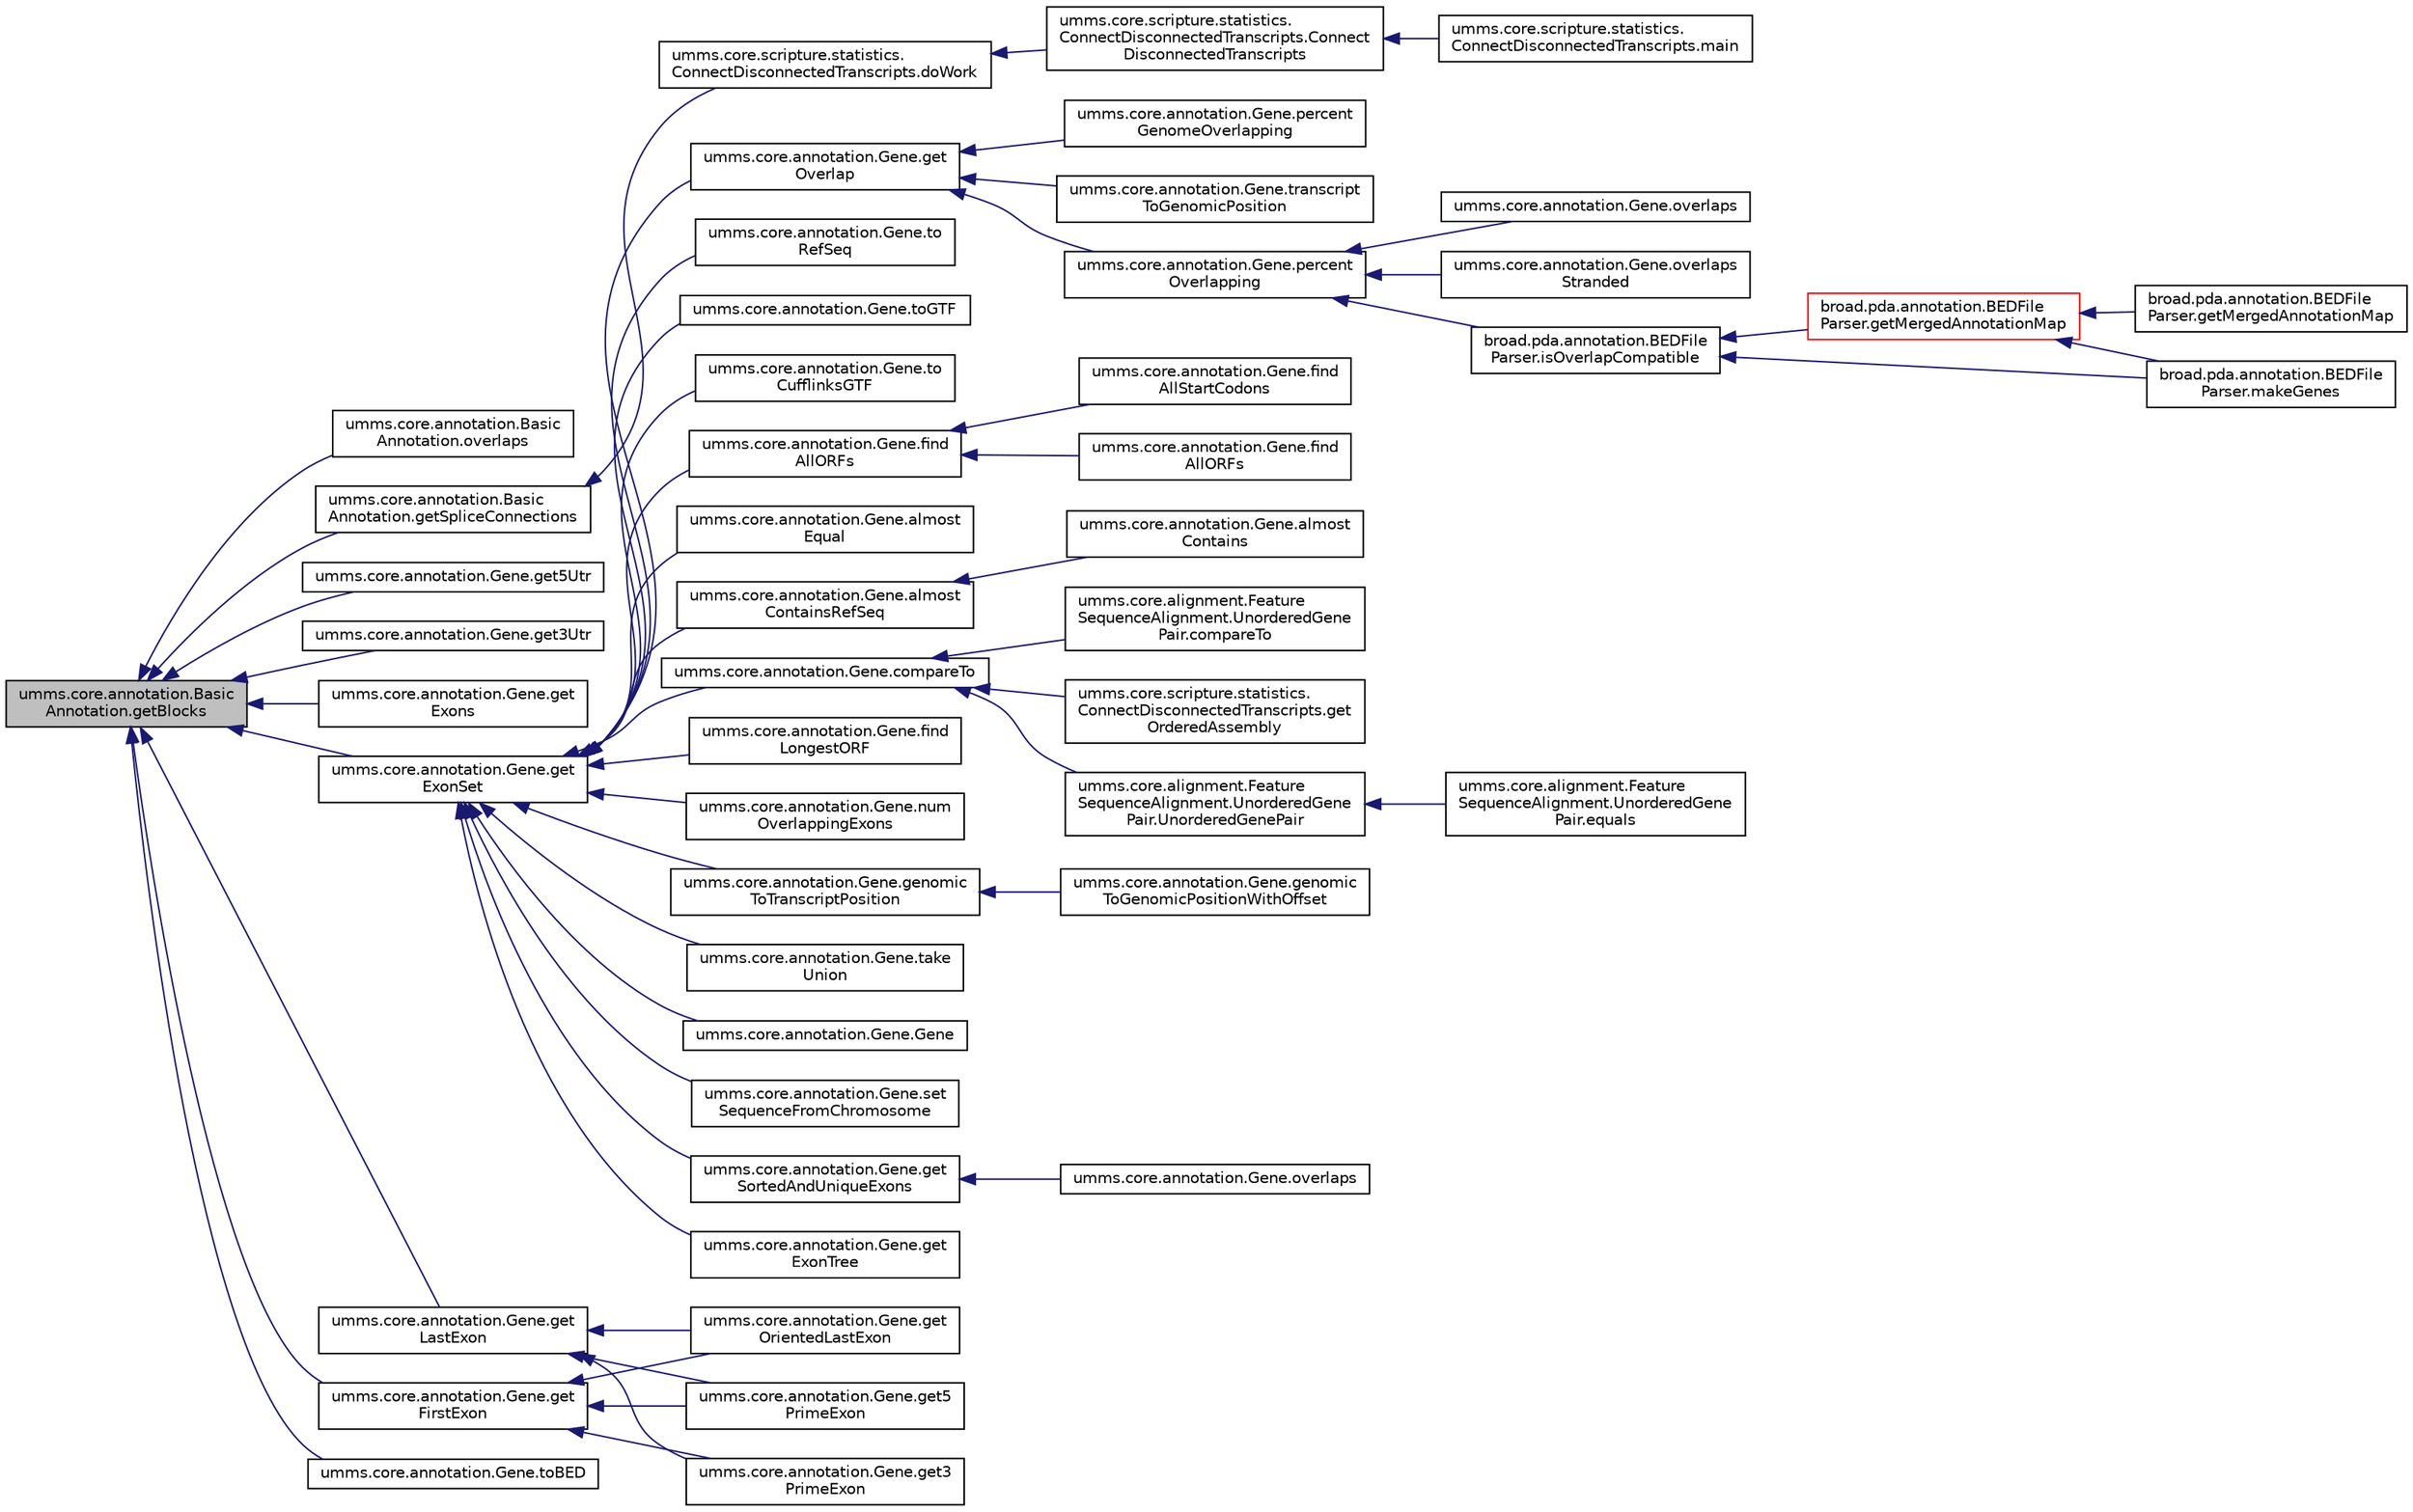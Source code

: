 digraph "umms.core.annotation.BasicAnnotation.getBlocks"
{
  edge [fontname="Helvetica",fontsize="10",labelfontname="Helvetica",labelfontsize="10"];
  node [fontname="Helvetica",fontsize="10",shape=record];
  rankdir="LR";
  Node1 [label="umms.core.annotation.Basic\lAnnotation.getBlocks",height=0.2,width=0.4,color="black", fillcolor="grey75", style="filled" fontcolor="black"];
  Node1 -> Node2 [dir="back",color="midnightblue",fontsize="10",style="solid",fontname="Helvetica"];
  Node2 [label="umms.core.annotation.Basic\lAnnotation.overlaps",height=0.2,width=0.4,color="black", fillcolor="white", style="filled",URL="$classumms_1_1core_1_1annotation_1_1_basic_annotation.html#a39437ef5b903d34c90e07a295703b479"];
  Node1 -> Node3 [dir="back",color="midnightblue",fontsize="10",style="solid",fontname="Helvetica"];
  Node3 [label="umms.core.annotation.Basic\lAnnotation.getSpliceConnections",height=0.2,width=0.4,color="black", fillcolor="white", style="filled",URL="$classumms_1_1core_1_1annotation_1_1_basic_annotation.html#a8de58e046b212813b450d383e0f6c8e2"];
  Node3 -> Node4 [dir="back",color="midnightblue",fontsize="10",style="solid",fontname="Helvetica"];
  Node4 [label="umms.core.scripture.statistics.\lConnectDisconnectedTranscripts.doWork",height=0.2,width=0.4,color="black", fillcolor="white", style="filled",URL="$classumms_1_1core_1_1scripture_1_1statistics_1_1_connect_disconnected_transcripts.html#a7aca425db9ded34dc2a1010c07859849"];
  Node4 -> Node5 [dir="back",color="midnightblue",fontsize="10",style="solid",fontname="Helvetica"];
  Node5 [label="umms.core.scripture.statistics.\lConnectDisconnectedTranscripts.Connect\lDisconnectedTranscripts",height=0.2,width=0.4,color="black", fillcolor="white", style="filled",URL="$classumms_1_1core_1_1scripture_1_1statistics_1_1_connect_disconnected_transcripts.html#a513b9e39e9fbcfc2db0ccd8135e5b02d"];
  Node5 -> Node6 [dir="back",color="midnightblue",fontsize="10",style="solid",fontname="Helvetica"];
  Node6 [label="umms.core.scripture.statistics.\lConnectDisconnectedTranscripts.main",height=0.2,width=0.4,color="black", fillcolor="white", style="filled",URL="$classumms_1_1core_1_1scripture_1_1statistics_1_1_connect_disconnected_transcripts.html#af38763966e52886da840f9f3c625a82e"];
  Node1 -> Node7 [dir="back",color="midnightblue",fontsize="10",style="solid",fontname="Helvetica"];
  Node7 [label="umms.core.annotation.Gene.get5Utr",height=0.2,width=0.4,color="black", fillcolor="white", style="filled",URL="$classumms_1_1core_1_1annotation_1_1_gene.html#a207204cc1cf3f4e8b1db5ceba1d00d89"];
  Node1 -> Node8 [dir="back",color="midnightblue",fontsize="10",style="solid",fontname="Helvetica"];
  Node8 [label="umms.core.annotation.Gene.get3Utr",height=0.2,width=0.4,color="black", fillcolor="white", style="filled",URL="$classumms_1_1core_1_1annotation_1_1_gene.html#ac0999b66a6a587bcf737ed8101f2d371"];
  Node1 -> Node9 [dir="back",color="midnightblue",fontsize="10",style="solid",fontname="Helvetica"];
  Node9 [label="umms.core.annotation.Gene.get\lExons",height=0.2,width=0.4,color="black", fillcolor="white", style="filled",URL="$classumms_1_1core_1_1annotation_1_1_gene.html#a162487714a4f65542311eae90cb2f30a"];
  Node1 -> Node10 [dir="back",color="midnightblue",fontsize="10",style="solid",fontname="Helvetica"];
  Node10 [label="umms.core.annotation.Gene.get\lExonSet",height=0.2,width=0.4,color="black", fillcolor="white", style="filled",URL="$classumms_1_1core_1_1annotation_1_1_gene.html#aa06c5697c4ec73b9257a826ab1060149"];
  Node10 -> Node11 [dir="back",color="midnightblue",fontsize="10",style="solid",fontname="Helvetica"];
  Node11 [label="umms.core.annotation.Gene.Gene",height=0.2,width=0.4,color="black", fillcolor="white", style="filled",URL="$classumms_1_1core_1_1annotation_1_1_gene.html#a7fcfa09e18d2f3c96d25f92118873cb0"];
  Node10 -> Node12 [dir="back",color="midnightblue",fontsize="10",style="solid",fontname="Helvetica"];
  Node12 [label="umms.core.annotation.Gene.set\lSequenceFromChromosome",height=0.2,width=0.4,color="black", fillcolor="white", style="filled",URL="$classumms_1_1core_1_1annotation_1_1_gene.html#a40aea7af10672b2b9c85a29ecaca3dad"];
  Node10 -> Node13 [dir="back",color="midnightblue",fontsize="10",style="solid",fontname="Helvetica"];
  Node13 [label="umms.core.annotation.Gene.get\lSortedAndUniqueExons",height=0.2,width=0.4,color="black", fillcolor="white", style="filled",URL="$classumms_1_1core_1_1annotation_1_1_gene.html#afa5372b27652f6e5788049f428e6a7a8"];
  Node13 -> Node14 [dir="back",color="midnightblue",fontsize="10",style="solid",fontname="Helvetica"];
  Node14 [label="umms.core.annotation.Gene.overlaps",height=0.2,width=0.4,color="black", fillcolor="white", style="filled",URL="$classumms_1_1core_1_1annotation_1_1_gene.html#aebfd67dc85451aee747df4eaa21e5cf6"];
  Node10 -> Node15 [dir="back",color="midnightblue",fontsize="10",style="solid",fontname="Helvetica"];
  Node15 [label="umms.core.annotation.Gene.get\lExonTree",height=0.2,width=0.4,color="black", fillcolor="white", style="filled",URL="$classumms_1_1core_1_1annotation_1_1_gene.html#a676460934bac3cd7775637c8f43b11b8"];
  Node10 -> Node16 [dir="back",color="midnightblue",fontsize="10",style="solid",fontname="Helvetica"];
  Node16 [label="umms.core.annotation.Gene.get\lOverlap",height=0.2,width=0.4,color="black", fillcolor="white", style="filled",URL="$classumms_1_1core_1_1annotation_1_1_gene.html#a1f2ec9d846b8abf619b001696215e828"];
  Node16 -> Node17 [dir="back",color="midnightblue",fontsize="10",style="solid",fontname="Helvetica"];
  Node17 [label="umms.core.annotation.Gene.percent\lOverlapping",height=0.2,width=0.4,color="black", fillcolor="white", style="filled",URL="$classumms_1_1core_1_1annotation_1_1_gene.html#a86eb52fc8956125ad9cc466e74a61717"];
  Node17 -> Node18 [dir="back",color="midnightblue",fontsize="10",style="solid",fontname="Helvetica"];
  Node18 [label="broad.pda.annotation.BEDFile\lParser.isOverlapCompatible",height=0.2,width=0.4,color="black", fillcolor="white", style="filled",URL="$classbroad_1_1pda_1_1annotation_1_1_b_e_d_file_parser.html#a80bdec41f0a829196cee03fc498b6eb3"];
  Node18 -> Node19 [dir="back",color="midnightblue",fontsize="10",style="solid",fontname="Helvetica"];
  Node19 [label="broad.pda.annotation.BEDFile\lParser.getMergedAnnotationMap",height=0.2,width=0.4,color="red", fillcolor="white", style="filled",URL="$classbroad_1_1pda_1_1annotation_1_1_b_e_d_file_parser.html#ab4cead55423bc92714e6761c144bc2a8"];
  Node19 -> Node20 [dir="back",color="midnightblue",fontsize="10",style="solid",fontname="Helvetica"];
  Node20 [label="broad.pda.annotation.BEDFile\lParser.getMergedAnnotationMap",height=0.2,width=0.4,color="black", fillcolor="white", style="filled",URL="$classbroad_1_1pda_1_1annotation_1_1_b_e_d_file_parser.html#acee04f1f087d3e473c830d92b5e23fd0"];
  Node19 -> Node21 [dir="back",color="midnightblue",fontsize="10",style="solid",fontname="Helvetica"];
  Node21 [label="broad.pda.annotation.BEDFile\lParser.makeGenes",height=0.2,width=0.4,color="black", fillcolor="white", style="filled",URL="$classbroad_1_1pda_1_1annotation_1_1_b_e_d_file_parser.html#a0d1ef53e95c6fc5fd889fdd566d307e8"];
  Node18 -> Node21 [dir="back",color="midnightblue",fontsize="10",style="solid",fontname="Helvetica"];
  Node17 -> Node22 [dir="back",color="midnightblue",fontsize="10",style="solid",fontname="Helvetica"];
  Node22 [label="umms.core.annotation.Gene.overlaps",height=0.2,width=0.4,color="black", fillcolor="white", style="filled",URL="$classumms_1_1core_1_1annotation_1_1_gene.html#ae3f679245171e936786dc8557a42a595"];
  Node17 -> Node23 [dir="back",color="midnightblue",fontsize="10",style="solid",fontname="Helvetica"];
  Node23 [label="umms.core.annotation.Gene.overlaps\lStranded",height=0.2,width=0.4,color="black", fillcolor="white", style="filled",URL="$classumms_1_1core_1_1annotation_1_1_gene.html#a54b34b8b06efc355b3a0c0d7a4291d46"];
  Node16 -> Node24 [dir="back",color="midnightblue",fontsize="10",style="solid",fontname="Helvetica"];
  Node24 [label="umms.core.annotation.Gene.percent\lGenomeOverlapping",height=0.2,width=0.4,color="black", fillcolor="white", style="filled",URL="$classumms_1_1core_1_1annotation_1_1_gene.html#aeb6dedb921f4a8a4f922a262d77bf8a4"];
  Node16 -> Node25 [dir="back",color="midnightblue",fontsize="10",style="solid",fontname="Helvetica"];
  Node25 [label="umms.core.annotation.Gene.transcript\lToGenomicPosition",height=0.2,width=0.4,color="black", fillcolor="white", style="filled",URL="$classumms_1_1core_1_1annotation_1_1_gene.html#ab39e50ecf3b00dbf0a984b956d8a5d0d"];
  Node10 -> Node26 [dir="back",color="midnightblue",fontsize="10",style="solid",fontname="Helvetica"];
  Node26 [label="umms.core.annotation.Gene.to\lRefSeq",height=0.2,width=0.4,color="black", fillcolor="white", style="filled",URL="$classumms_1_1core_1_1annotation_1_1_gene.html#a43a69fe8e87f04c87d7764646070d7aa"];
  Node10 -> Node27 [dir="back",color="midnightblue",fontsize="10",style="solid",fontname="Helvetica"];
  Node27 [label="umms.core.annotation.Gene.toGTF",height=0.2,width=0.4,color="black", fillcolor="white", style="filled",URL="$classumms_1_1core_1_1annotation_1_1_gene.html#a4783b59545d170c80ef1d64eedc1dc26"];
  Node10 -> Node28 [dir="back",color="midnightblue",fontsize="10",style="solid",fontname="Helvetica"];
  Node28 [label="umms.core.annotation.Gene.to\lCufflinksGTF",height=0.2,width=0.4,color="black", fillcolor="white", style="filled",URL="$classumms_1_1core_1_1annotation_1_1_gene.html#a01bbf56d281f56164e72076a36169606"];
  Node10 -> Node29 [dir="back",color="midnightblue",fontsize="10",style="solid",fontname="Helvetica"];
  Node29 [label="umms.core.annotation.Gene.find\lAllORFs",height=0.2,width=0.4,color="black", fillcolor="white", style="filled",URL="$classumms_1_1core_1_1annotation_1_1_gene.html#a9ee9efb63f7d3cfd37e9f4300e026486"];
  Node29 -> Node30 [dir="back",color="midnightblue",fontsize="10",style="solid",fontname="Helvetica"];
  Node30 [label="umms.core.annotation.Gene.find\lAllStartCodons",height=0.2,width=0.4,color="black", fillcolor="white", style="filled",URL="$classumms_1_1core_1_1annotation_1_1_gene.html#aaea8a567b50a5856f3d1be57678cb8a0"];
  Node29 -> Node31 [dir="back",color="midnightblue",fontsize="10",style="solid",fontname="Helvetica"];
  Node31 [label="umms.core.annotation.Gene.find\lAllORFs",height=0.2,width=0.4,color="black", fillcolor="white", style="filled",URL="$classumms_1_1core_1_1annotation_1_1_gene.html#ac75924ad96922b01c085759027ee5785"];
  Node10 -> Node32 [dir="back",color="midnightblue",fontsize="10",style="solid",fontname="Helvetica"];
  Node32 [label="umms.core.annotation.Gene.almost\lEqual",height=0.2,width=0.4,color="black", fillcolor="white", style="filled",URL="$classumms_1_1core_1_1annotation_1_1_gene.html#a9fc05320597a113c87a9ecc90e4917d5"];
  Node10 -> Node33 [dir="back",color="midnightblue",fontsize="10",style="solid",fontname="Helvetica"];
  Node33 [label="umms.core.annotation.Gene.almost\lContainsRefSeq",height=0.2,width=0.4,color="black", fillcolor="white", style="filled",URL="$classumms_1_1core_1_1annotation_1_1_gene.html#abbfc2629a07591f9831f2ffee16473aa"];
  Node33 -> Node34 [dir="back",color="midnightblue",fontsize="10",style="solid",fontname="Helvetica"];
  Node34 [label="umms.core.annotation.Gene.almost\lContains",height=0.2,width=0.4,color="black", fillcolor="white", style="filled",URL="$classumms_1_1core_1_1annotation_1_1_gene.html#af8dd9eb64b202aabf20b0c41dc181352"];
  Node10 -> Node35 [dir="back",color="midnightblue",fontsize="10",style="solid",fontname="Helvetica"];
  Node35 [label="umms.core.annotation.Gene.compareTo",height=0.2,width=0.4,color="black", fillcolor="white", style="filled",URL="$classumms_1_1core_1_1annotation_1_1_gene.html#a3cd085a5501a376bdd6f929a7d1271b3"];
  Node35 -> Node36 [dir="back",color="midnightblue",fontsize="10",style="solid",fontname="Helvetica"];
  Node36 [label="umms.core.alignment.Feature\lSequenceAlignment.UnorderedGene\lPair.UnorderedGenePair",height=0.2,width=0.4,color="black", fillcolor="white", style="filled",URL="$classumms_1_1core_1_1alignment_1_1_feature_sequence_alignment_1_1_unordered_gene_pair.html#a0b2afb36630c6ab7e4357fd451970ece"];
  Node36 -> Node37 [dir="back",color="midnightblue",fontsize="10",style="solid",fontname="Helvetica"];
  Node37 [label="umms.core.alignment.Feature\lSequenceAlignment.UnorderedGene\lPair.equals",height=0.2,width=0.4,color="black", fillcolor="white", style="filled",URL="$classumms_1_1core_1_1alignment_1_1_feature_sequence_alignment_1_1_unordered_gene_pair.html#ae6caf83e8cefa8e19d65606baf5c41b1"];
  Node35 -> Node38 [dir="back",color="midnightblue",fontsize="10",style="solid",fontname="Helvetica"];
  Node38 [label="umms.core.alignment.Feature\lSequenceAlignment.UnorderedGene\lPair.compareTo",height=0.2,width=0.4,color="black", fillcolor="white", style="filled",URL="$classumms_1_1core_1_1alignment_1_1_feature_sequence_alignment_1_1_unordered_gene_pair.html#a2bf54d6e4db59e3149e03893df7d2644"];
  Node35 -> Node39 [dir="back",color="midnightblue",fontsize="10",style="solid",fontname="Helvetica"];
  Node39 [label="umms.core.scripture.statistics.\lConnectDisconnectedTranscripts.get\lOrderedAssembly",height=0.2,width=0.4,color="black", fillcolor="white", style="filled",URL="$classumms_1_1core_1_1scripture_1_1statistics_1_1_connect_disconnected_transcripts.html#ad55264ba1c376afdc3c838f8cf4905d1"];
  Node10 -> Node40 [dir="back",color="midnightblue",fontsize="10",style="solid",fontname="Helvetica"];
  Node40 [label="umms.core.annotation.Gene.find\lLongestORF",height=0.2,width=0.4,color="black", fillcolor="white", style="filled",URL="$classumms_1_1core_1_1annotation_1_1_gene.html#a7dd93cc2efc0a68674a9e88f3e6d9ac9"];
  Node10 -> Node41 [dir="back",color="midnightblue",fontsize="10",style="solid",fontname="Helvetica"];
  Node41 [label="umms.core.annotation.Gene.num\lOverlappingExons",height=0.2,width=0.4,color="black", fillcolor="white", style="filled",URL="$classumms_1_1core_1_1annotation_1_1_gene.html#acf0b3ac17707c018c54c5943f3dc8d4a"];
  Node10 -> Node42 [dir="back",color="midnightblue",fontsize="10",style="solid",fontname="Helvetica"];
  Node42 [label="umms.core.annotation.Gene.genomic\lToTranscriptPosition",height=0.2,width=0.4,color="black", fillcolor="white", style="filled",URL="$classumms_1_1core_1_1annotation_1_1_gene.html#a30c16cb2d10856f49e7d79d15f2da795"];
  Node42 -> Node43 [dir="back",color="midnightblue",fontsize="10",style="solid",fontname="Helvetica"];
  Node43 [label="umms.core.annotation.Gene.genomic\lToGenomicPositionWithOffset",height=0.2,width=0.4,color="black", fillcolor="white", style="filled",URL="$classumms_1_1core_1_1annotation_1_1_gene.html#a24c4baf757d1fec374f8d7cfad9f1578"];
  Node10 -> Node44 [dir="back",color="midnightblue",fontsize="10",style="solid",fontname="Helvetica"];
  Node44 [label="umms.core.annotation.Gene.take\lUnion",height=0.2,width=0.4,color="black", fillcolor="white", style="filled",URL="$classumms_1_1core_1_1annotation_1_1_gene.html#a3730df1a8a2d66a231024eb64e9cd25c"];
  Node1 -> Node45 [dir="back",color="midnightblue",fontsize="10",style="solid",fontname="Helvetica"];
  Node45 [label="umms.core.annotation.Gene.get\lFirstExon",height=0.2,width=0.4,color="black", fillcolor="white", style="filled",URL="$classumms_1_1core_1_1annotation_1_1_gene.html#ab45c89fb5975cdbc4b1aee97a531ac20"];
  Node45 -> Node46 [dir="back",color="midnightblue",fontsize="10",style="solid",fontname="Helvetica"];
  Node46 [label="umms.core.annotation.Gene.get\lOrientedLastExon",height=0.2,width=0.4,color="black", fillcolor="white", style="filled",URL="$classumms_1_1core_1_1annotation_1_1_gene.html#a265d68946dbee7ee557fc7d3936246b1"];
  Node45 -> Node47 [dir="back",color="midnightblue",fontsize="10",style="solid",fontname="Helvetica"];
  Node47 [label="umms.core.annotation.Gene.get5\lPrimeExon",height=0.2,width=0.4,color="black", fillcolor="white", style="filled",URL="$classumms_1_1core_1_1annotation_1_1_gene.html#aa9b9af2ec900d1fcf2cb4754a5bdccdd"];
  Node45 -> Node48 [dir="back",color="midnightblue",fontsize="10",style="solid",fontname="Helvetica"];
  Node48 [label="umms.core.annotation.Gene.get3\lPrimeExon",height=0.2,width=0.4,color="black", fillcolor="white", style="filled",URL="$classumms_1_1core_1_1annotation_1_1_gene.html#a402966c4490f62bffd11bbdff30aef78"];
  Node1 -> Node49 [dir="back",color="midnightblue",fontsize="10",style="solid",fontname="Helvetica"];
  Node49 [label="umms.core.annotation.Gene.get\lLastExon",height=0.2,width=0.4,color="black", fillcolor="white", style="filled",URL="$classumms_1_1core_1_1annotation_1_1_gene.html#a0564f0d47e80de0bcef1407df7645780"];
  Node49 -> Node46 [dir="back",color="midnightblue",fontsize="10",style="solid",fontname="Helvetica"];
  Node49 -> Node47 [dir="back",color="midnightblue",fontsize="10",style="solid",fontname="Helvetica"];
  Node49 -> Node48 [dir="back",color="midnightblue",fontsize="10",style="solid",fontname="Helvetica"];
  Node1 -> Node50 [dir="back",color="midnightblue",fontsize="10",style="solid",fontname="Helvetica"];
  Node50 [label="umms.core.annotation.Gene.toBED",height=0.2,width=0.4,color="black", fillcolor="white", style="filled",URL="$classumms_1_1core_1_1annotation_1_1_gene.html#aaa4cbae09246c3aa1fe38b2493cffe1f"];
}

